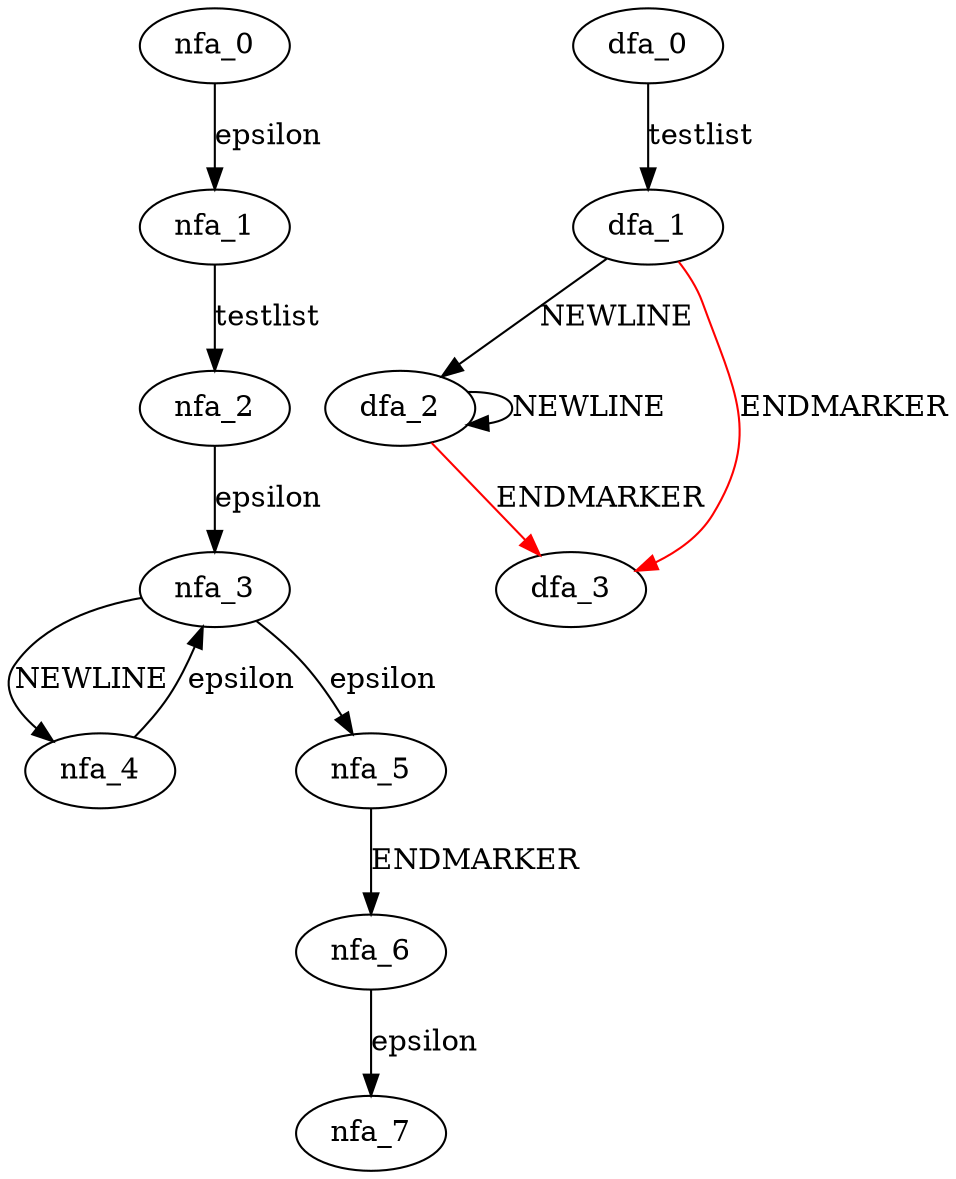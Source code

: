 digraph eval_input {
 subgraph eval_input_nfa {
  nfa_0->nfa_1[label=epsilon]
  nfa_1->nfa_2[label=testlist]
  nfa_2->nfa_3[label=epsilon]
  nfa_3->nfa_4[label=NEWLINE]
  nfa_4->nfa_3[label=epsilon]
  nfa_3->nfa_5[label=epsilon]
  nfa_5->nfa_6[label=ENDMARKER]
  nfa_6->nfa_7[label=epsilon]
  }
 subgraph eval_input_dfa {
  dfa_0->dfa_1[label=testlist]
  dfa_1->dfa_2[label=NEWLINE]
  dfa_2->dfa_2[label=NEWLINE]
  dfa_2->dfa_3[label=ENDMARKER,color=red]
  dfa_1->dfa_3[label=ENDMARKER,color=red]
  }
}
